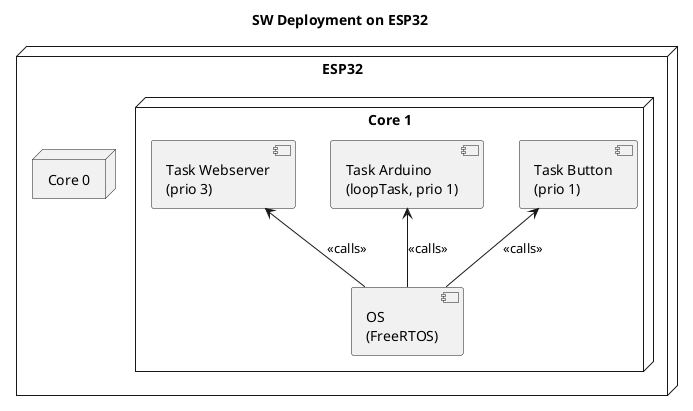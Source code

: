 @startuml

title SW Deployment on ESP32

node "ESP32" {

    node "Core 0" {
    }
    
    node "Core 1" {
    
        component "Task Button\n(prio 1)" as taskButton
        component "Task Arduino\n(loopTask, prio 1)" as taskArduino
        component "Task Webserver\n(prio 3)" as taskWebServer
        component "OS\n(FreeRTOS)" as os
    
        taskArduino <-- os: <<calls>>
        taskButton <-- os: <<calls>>
        taskWebServer <-- os: <<calls>>
    }

}

@enduml